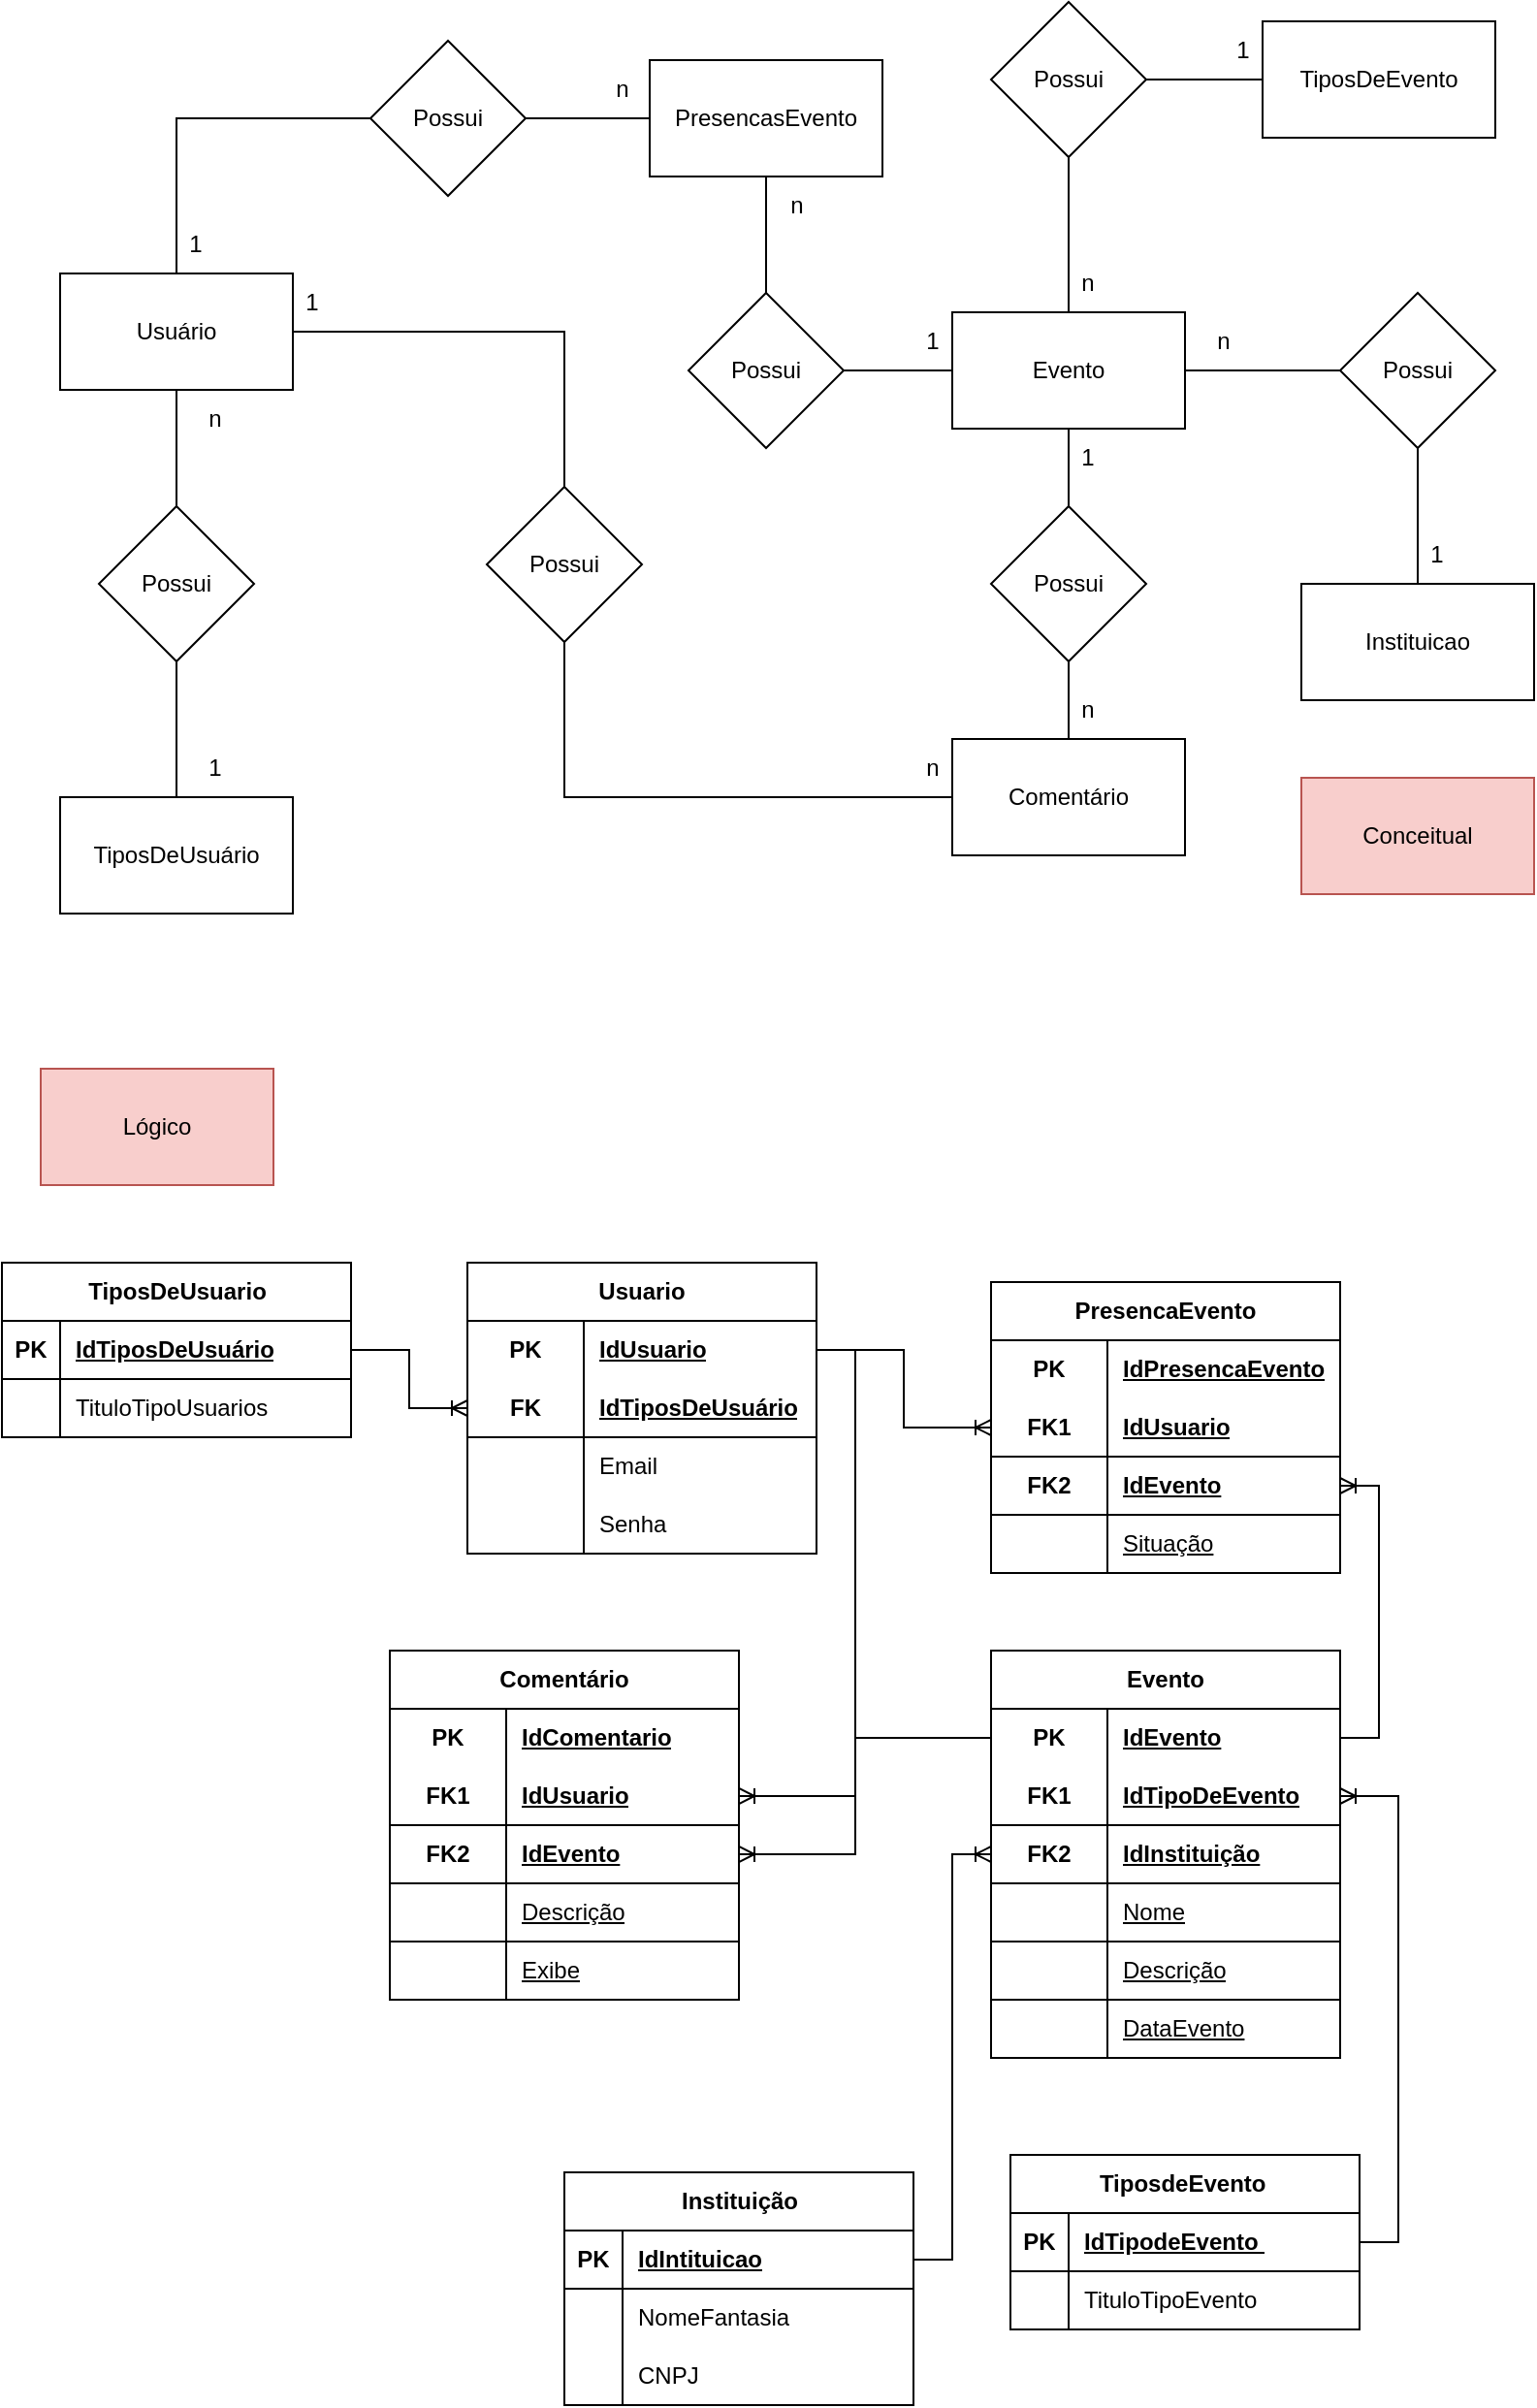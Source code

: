 <mxfile version="21.6.8" type="device">
  <diagram name="Página-1" id="Viu8Mivhx7TDQQlrX1ls">
    <mxGraphModel dx="1235" dy="638" grid="1" gridSize="10" guides="1" tooltips="1" connect="1" arrows="1" fold="1" page="1" pageScale="1" pageWidth="827" pageHeight="1169" math="0" shadow="0">
      <root>
        <mxCell id="0" />
        <mxCell id="1" parent="0" />
        <mxCell id="Wjh_5Vb7q5ws-8t5wQxq-9" style="edgeStyle=orthogonalEdgeStyle;rounded=0;orthogonalLoop=1;jettySize=auto;html=1;entryX=0.5;entryY=0;entryDx=0;entryDy=0;endArrow=none;endFill=0;" parent="1" source="Wjh_5Vb7q5ws-8t5wQxq-1" target="Wjh_5Vb7q5ws-8t5wQxq-8" edge="1">
          <mxGeometry relative="1" as="geometry" />
        </mxCell>
        <mxCell id="Wjh_5Vb7q5ws-8t5wQxq-11" style="edgeStyle=orthogonalEdgeStyle;rounded=0;orthogonalLoop=1;jettySize=auto;html=1;entryX=0;entryY=0.5;entryDx=0;entryDy=0;endArrow=none;endFill=0;" parent="1" source="Wjh_5Vb7q5ws-8t5wQxq-12" target="Wjh_5Vb7q5ws-8t5wQxq-5" edge="1">
          <mxGeometry relative="1" as="geometry" />
        </mxCell>
        <mxCell id="Wjh_5Vb7q5ws-8t5wQxq-28" style="edgeStyle=orthogonalEdgeStyle;rounded=0;orthogonalLoop=1;jettySize=auto;html=1;entryX=0.5;entryY=0;entryDx=0;entryDy=0;endArrow=none;endFill=0;" parent="1" source="Wjh_5Vb7q5ws-8t5wQxq-1" target="Wjh_5Vb7q5ws-8t5wQxq-26" edge="1">
          <mxGeometry relative="1" as="geometry" />
        </mxCell>
        <mxCell id="Wjh_5Vb7q5ws-8t5wQxq-1" value="Usuário" style="rounded=0;whiteSpace=wrap;html=1;" parent="1" vertex="1">
          <mxGeometry x="50" y="190" width="120" height="60" as="geometry" />
        </mxCell>
        <mxCell id="Wjh_5Vb7q5ws-8t5wQxq-2" value="TiposDeUsuário" style="rounded=0;whiteSpace=wrap;html=1;" parent="1" vertex="1">
          <mxGeometry x="50" y="460" width="120" height="60" as="geometry" />
        </mxCell>
        <mxCell id="Wjh_5Vb7q5ws-8t5wQxq-15" style="edgeStyle=orthogonalEdgeStyle;rounded=0;orthogonalLoop=1;jettySize=auto;html=1;entryX=1;entryY=0.5;entryDx=0;entryDy=0;endArrow=none;endFill=0;" parent="1" source="Wjh_5Vb7q5ws-8t5wQxq-3" target="Wjh_5Vb7q5ws-8t5wQxq-14" edge="1">
          <mxGeometry relative="1" as="geometry" />
        </mxCell>
        <mxCell id="Wjh_5Vb7q5ws-8t5wQxq-3" value="Evento" style="rounded=0;whiteSpace=wrap;html=1;" parent="1" vertex="1">
          <mxGeometry x="510" y="210" width="120" height="60" as="geometry" />
        </mxCell>
        <mxCell id="Wjh_5Vb7q5ws-8t5wQxq-19" style="edgeStyle=orthogonalEdgeStyle;rounded=0;orthogonalLoop=1;jettySize=auto;html=1;endArrow=none;endFill=0;" parent="1" source="Wjh_5Vb7q5ws-8t5wQxq-4" target="Wjh_5Vb7q5ws-8t5wQxq-17" edge="1">
          <mxGeometry relative="1" as="geometry" />
        </mxCell>
        <mxCell id="Wjh_5Vb7q5ws-8t5wQxq-4" value="TiposDeEvento" style="rounded=0;whiteSpace=wrap;html=1;" parent="1" vertex="1">
          <mxGeometry x="670" y="60" width="120" height="60" as="geometry" />
        </mxCell>
        <mxCell id="Wjh_5Vb7q5ws-8t5wQxq-5" value="PresencasEvento" style="rounded=0;whiteSpace=wrap;html=1;" parent="1" vertex="1">
          <mxGeometry x="354" y="80" width="120" height="60" as="geometry" />
        </mxCell>
        <mxCell id="Wjh_5Vb7q5ws-8t5wQxq-22" style="edgeStyle=orthogonalEdgeStyle;rounded=0;orthogonalLoop=1;jettySize=auto;html=1;entryX=0.5;entryY=1;entryDx=0;entryDy=0;endArrow=none;endFill=0;" parent="1" source="Wjh_5Vb7q5ws-8t5wQxq-6" target="Wjh_5Vb7q5ws-8t5wQxq-20" edge="1">
          <mxGeometry relative="1" as="geometry" />
        </mxCell>
        <mxCell id="Wjh_5Vb7q5ws-8t5wQxq-6" value="Instituicao" style="rounded=0;whiteSpace=wrap;html=1;" parent="1" vertex="1">
          <mxGeometry x="690" y="350" width="120" height="60" as="geometry" />
        </mxCell>
        <mxCell id="Wjh_5Vb7q5ws-8t5wQxq-25" style="edgeStyle=orthogonalEdgeStyle;rounded=0;orthogonalLoop=1;jettySize=auto;html=1;entryX=0.5;entryY=1;entryDx=0;entryDy=0;endArrow=none;endFill=0;" parent="1" source="Wjh_5Vb7q5ws-8t5wQxq-7" target="Wjh_5Vb7q5ws-8t5wQxq-23" edge="1">
          <mxGeometry relative="1" as="geometry" />
        </mxCell>
        <mxCell id="Wjh_5Vb7q5ws-8t5wQxq-7" value="Comentário" style="rounded=0;whiteSpace=wrap;html=1;" parent="1" vertex="1">
          <mxGeometry x="510" y="430" width="120" height="60" as="geometry" />
        </mxCell>
        <mxCell id="Wjh_5Vb7q5ws-8t5wQxq-10" style="edgeStyle=orthogonalEdgeStyle;rounded=0;orthogonalLoop=1;jettySize=auto;html=1;entryX=0.5;entryY=0;entryDx=0;entryDy=0;endArrow=none;endFill=0;" parent="1" source="Wjh_5Vb7q5ws-8t5wQxq-8" target="Wjh_5Vb7q5ws-8t5wQxq-2" edge="1">
          <mxGeometry relative="1" as="geometry" />
        </mxCell>
        <mxCell id="Wjh_5Vb7q5ws-8t5wQxq-8" value="Possui" style="rhombus;whiteSpace=wrap;html=1;" parent="1" vertex="1">
          <mxGeometry x="70" y="310" width="80" height="80" as="geometry" />
        </mxCell>
        <mxCell id="Wjh_5Vb7q5ws-8t5wQxq-13" value="" style="edgeStyle=orthogonalEdgeStyle;rounded=0;orthogonalLoop=1;jettySize=auto;html=1;entryX=0;entryY=0.5;entryDx=0;entryDy=0;endArrow=none;endFill=0;exitX=0.5;exitY=0;exitDx=0;exitDy=0;" parent="1" source="Wjh_5Vb7q5ws-8t5wQxq-1" target="Wjh_5Vb7q5ws-8t5wQxq-12" edge="1">
          <mxGeometry relative="1" as="geometry">
            <mxPoint x="110" y="190" as="sourcePoint" />
            <mxPoint x="200" y="110" as="targetPoint" />
            <Array as="points">
              <mxPoint x="110" y="110" />
            </Array>
          </mxGeometry>
        </mxCell>
        <mxCell id="Wjh_5Vb7q5ws-8t5wQxq-12" value="Possui" style="rhombus;whiteSpace=wrap;html=1;" parent="1" vertex="1">
          <mxGeometry x="210" y="70" width="80" height="80" as="geometry" />
        </mxCell>
        <mxCell id="Wjh_5Vb7q5ws-8t5wQxq-16" style="edgeStyle=orthogonalEdgeStyle;rounded=0;orthogonalLoop=1;jettySize=auto;html=1;entryX=0.5;entryY=1;entryDx=0;entryDy=0;endArrow=none;endFill=0;exitX=0.5;exitY=0;exitDx=0;exitDy=0;" parent="1" source="Wjh_5Vb7q5ws-8t5wQxq-14" target="Wjh_5Vb7q5ws-8t5wQxq-5" edge="1">
          <mxGeometry relative="1" as="geometry">
            <Array as="points" />
          </mxGeometry>
        </mxCell>
        <mxCell id="Wjh_5Vb7q5ws-8t5wQxq-14" value="Possui" style="rhombus;whiteSpace=wrap;html=1;" parent="1" vertex="1">
          <mxGeometry x="374" y="200" width="80" height="80" as="geometry" />
        </mxCell>
        <mxCell id="Wjh_5Vb7q5ws-8t5wQxq-18" style="edgeStyle=orthogonalEdgeStyle;rounded=0;orthogonalLoop=1;jettySize=auto;html=1;endArrow=none;endFill=0;entryX=0.5;entryY=0;entryDx=0;entryDy=0;exitX=0.5;exitY=1;exitDx=0;exitDy=0;" parent="1" source="Wjh_5Vb7q5ws-8t5wQxq-17" target="Wjh_5Vb7q5ws-8t5wQxq-3" edge="1">
          <mxGeometry relative="1" as="geometry">
            <mxPoint x="570" y="230" as="targetPoint" />
          </mxGeometry>
        </mxCell>
        <mxCell id="Wjh_5Vb7q5ws-8t5wQxq-17" value="Possui" style="rhombus;whiteSpace=wrap;html=1;" parent="1" vertex="1">
          <mxGeometry x="530" y="50" width="80" height="80" as="geometry" />
        </mxCell>
        <mxCell id="Wjh_5Vb7q5ws-8t5wQxq-21" style="edgeStyle=orthogonalEdgeStyle;rounded=0;orthogonalLoop=1;jettySize=auto;html=1;entryX=1;entryY=0.5;entryDx=0;entryDy=0;endArrow=none;endFill=0;exitX=0;exitY=0.5;exitDx=0;exitDy=0;" parent="1" source="Wjh_5Vb7q5ws-8t5wQxq-20" target="Wjh_5Vb7q5ws-8t5wQxq-3" edge="1">
          <mxGeometry relative="1" as="geometry">
            <Array as="points" />
          </mxGeometry>
        </mxCell>
        <mxCell id="Wjh_5Vb7q5ws-8t5wQxq-20" value="Possui" style="rhombus;whiteSpace=wrap;html=1;" parent="1" vertex="1">
          <mxGeometry x="710" y="200" width="80" height="80" as="geometry" />
        </mxCell>
        <mxCell id="Wjh_5Vb7q5ws-8t5wQxq-24" style="edgeStyle=orthogonalEdgeStyle;rounded=0;orthogonalLoop=1;jettySize=auto;html=1;entryX=0.5;entryY=1;entryDx=0;entryDy=0;endArrow=none;endFill=0;" parent="1" source="Wjh_5Vb7q5ws-8t5wQxq-23" target="Wjh_5Vb7q5ws-8t5wQxq-3" edge="1">
          <mxGeometry relative="1" as="geometry" />
        </mxCell>
        <mxCell id="Wjh_5Vb7q5ws-8t5wQxq-23" value="Possui" style="rhombus;whiteSpace=wrap;html=1;" parent="1" vertex="1">
          <mxGeometry x="530" y="310" width="80" height="80" as="geometry" />
        </mxCell>
        <mxCell id="Wjh_5Vb7q5ws-8t5wQxq-27" style="edgeStyle=orthogonalEdgeStyle;rounded=0;orthogonalLoop=1;jettySize=auto;html=1;entryX=0;entryY=0.5;entryDx=0;entryDy=0;exitX=0.5;exitY=1;exitDx=0;exitDy=0;endArrow=none;endFill=0;" parent="1" source="Wjh_5Vb7q5ws-8t5wQxq-26" target="Wjh_5Vb7q5ws-8t5wQxq-7" edge="1">
          <mxGeometry relative="1" as="geometry">
            <Array as="points">
              <mxPoint x="310" y="460" />
            </Array>
          </mxGeometry>
        </mxCell>
        <mxCell id="Wjh_5Vb7q5ws-8t5wQxq-26" value="Possui" style="rhombus;whiteSpace=wrap;html=1;" parent="1" vertex="1">
          <mxGeometry x="270" y="300" width="80" height="80" as="geometry" />
        </mxCell>
        <mxCell id="Wjh_5Vb7q5ws-8t5wQxq-29" value="1" style="text;html=1;strokeColor=none;fillColor=none;align=center;verticalAlign=middle;whiteSpace=wrap;rounded=0;" parent="1" vertex="1">
          <mxGeometry x="100" y="430" width="60" height="30" as="geometry" />
        </mxCell>
        <mxCell id="Wjh_5Vb7q5ws-8t5wQxq-31" value="n" style="text;html=1;strokeColor=none;fillColor=none;align=center;verticalAlign=middle;whiteSpace=wrap;rounded=0;" parent="1" vertex="1">
          <mxGeometry x="100" y="250" width="60" height="30" as="geometry" />
        </mxCell>
        <mxCell id="Wjh_5Vb7q5ws-8t5wQxq-32" value="n" style="text;html=1;strokeColor=none;fillColor=none;align=center;verticalAlign=middle;whiteSpace=wrap;rounded=0;" parent="1" vertex="1">
          <mxGeometry x="310" y="80" width="60" height="30" as="geometry" />
        </mxCell>
        <mxCell id="Wjh_5Vb7q5ws-8t5wQxq-33" value="1" style="text;html=1;strokeColor=none;fillColor=none;align=center;verticalAlign=middle;whiteSpace=wrap;rounded=0;" parent="1" vertex="1">
          <mxGeometry x="90" y="160" width="60" height="30" as="geometry" />
        </mxCell>
        <mxCell id="Wjh_5Vb7q5ws-8t5wQxq-34" value="1" style="text;html=1;strokeColor=none;fillColor=none;align=center;verticalAlign=middle;whiteSpace=wrap;rounded=0;" parent="1" vertex="1">
          <mxGeometry x="470" y="210" width="60" height="30" as="geometry" />
        </mxCell>
        <mxCell id="Wjh_5Vb7q5ws-8t5wQxq-35" value="n" style="text;html=1;strokeColor=none;fillColor=none;align=center;verticalAlign=middle;whiteSpace=wrap;rounded=0;" parent="1" vertex="1">
          <mxGeometry x="400" y="140" width="60" height="30" as="geometry" />
        </mxCell>
        <mxCell id="Wjh_5Vb7q5ws-8t5wQxq-37" value="1" style="text;html=1;strokeColor=none;fillColor=none;align=center;verticalAlign=middle;whiteSpace=wrap;rounded=0;" parent="1" vertex="1">
          <mxGeometry x="630" y="60" width="60" height="30" as="geometry" />
        </mxCell>
        <mxCell id="Wjh_5Vb7q5ws-8t5wQxq-38" value="n" style="text;html=1;strokeColor=none;fillColor=none;align=center;verticalAlign=middle;whiteSpace=wrap;rounded=0;" parent="1" vertex="1">
          <mxGeometry x="550" y="180" width="60" height="30" as="geometry" />
        </mxCell>
        <mxCell id="Wjh_5Vb7q5ws-8t5wQxq-39" value="1" style="text;html=1;strokeColor=none;fillColor=none;align=center;verticalAlign=middle;whiteSpace=wrap;rounded=0;" parent="1" vertex="1">
          <mxGeometry x="730" y="320" width="60" height="30" as="geometry" />
        </mxCell>
        <mxCell id="Wjh_5Vb7q5ws-8t5wQxq-40" value="n" style="text;html=1;strokeColor=none;fillColor=none;align=center;verticalAlign=middle;whiteSpace=wrap;rounded=0;" parent="1" vertex="1">
          <mxGeometry x="620" y="210" width="60" height="30" as="geometry" />
        </mxCell>
        <mxCell id="Wjh_5Vb7q5ws-8t5wQxq-42" value="n" style="text;html=1;strokeColor=none;fillColor=none;align=center;verticalAlign=middle;whiteSpace=wrap;rounded=0;" parent="1" vertex="1">
          <mxGeometry x="550" y="400" width="60" height="30" as="geometry" />
        </mxCell>
        <mxCell id="Wjh_5Vb7q5ws-8t5wQxq-43" value="1" style="text;html=1;strokeColor=none;fillColor=none;align=center;verticalAlign=middle;whiteSpace=wrap;rounded=0;" parent="1" vertex="1">
          <mxGeometry x="550" y="270" width="60" height="30" as="geometry" />
        </mxCell>
        <mxCell id="Wjh_5Vb7q5ws-8t5wQxq-44" value="n" style="text;html=1;strokeColor=none;fillColor=none;align=center;verticalAlign=middle;whiteSpace=wrap;rounded=0;" parent="1" vertex="1">
          <mxGeometry x="470" y="430" width="60" height="30" as="geometry" />
        </mxCell>
        <mxCell id="Wjh_5Vb7q5ws-8t5wQxq-45" value="1" style="text;html=1;strokeColor=none;fillColor=none;align=center;verticalAlign=middle;whiteSpace=wrap;rounded=0;" parent="1" vertex="1">
          <mxGeometry x="150" y="190" width="60" height="30" as="geometry" />
        </mxCell>
        <mxCell id="Wjh_5Vb7q5ws-8t5wQxq-46" value="Conceitual" style="rounded=0;whiteSpace=wrap;html=1;fillColor=#f8cecc;strokeColor=#b85450;" parent="1" vertex="1">
          <mxGeometry x="690" y="450" width="120" height="60" as="geometry" />
        </mxCell>
        <mxCell id="Wjh_5Vb7q5ws-8t5wQxq-47" value="Lógico" style="rounded=0;whiteSpace=wrap;html=1;fillColor=#f8cecc;strokeColor=#b85450;" parent="1" vertex="1">
          <mxGeometry x="40" y="600" width="120" height="60" as="geometry" />
        </mxCell>
        <mxCell id="Wjh_5Vb7q5ws-8t5wQxq-61" value="TiposDeUsuario" style="shape=table;startSize=30;container=1;collapsible=1;childLayout=tableLayout;fixedRows=1;rowLines=0;fontStyle=1;align=center;resizeLast=1;html=1;rounded=0;strokeColor=default;fontFamily=Helvetica;fontSize=12;fontColor=default;fillColor=default;" parent="1" vertex="1">
          <mxGeometry x="20" y="700" width="180" height="90" as="geometry" />
        </mxCell>
        <mxCell id="Wjh_5Vb7q5ws-8t5wQxq-62" value="" style="shape=tableRow;horizontal=0;startSize=0;swimlaneHead=0;swimlaneBody=0;fillColor=none;collapsible=0;dropTarget=0;points=[[0,0.5],[1,0.5]];portConstraint=eastwest;top=0;left=0;right=0;bottom=1;rounded=0;strokeColor=default;fontFamily=Helvetica;fontSize=12;fontColor=default;html=1;" parent="Wjh_5Vb7q5ws-8t5wQxq-61" vertex="1">
          <mxGeometry y="30" width="180" height="30" as="geometry" />
        </mxCell>
        <mxCell id="Wjh_5Vb7q5ws-8t5wQxq-63" value="PK" style="shape=partialRectangle;connectable=0;fillColor=none;top=0;left=0;bottom=0;right=0;fontStyle=1;overflow=hidden;whiteSpace=wrap;html=1;rounded=0;strokeColor=default;fontFamily=Helvetica;fontSize=12;fontColor=default;" parent="Wjh_5Vb7q5ws-8t5wQxq-62" vertex="1">
          <mxGeometry width="30" height="30" as="geometry">
            <mxRectangle width="30" height="30" as="alternateBounds" />
          </mxGeometry>
        </mxCell>
        <mxCell id="Wjh_5Vb7q5ws-8t5wQxq-64" value="IdTiposDeUsuário" style="shape=partialRectangle;connectable=0;fillColor=none;top=0;left=0;bottom=0;right=0;align=left;spacingLeft=6;fontStyle=5;overflow=hidden;whiteSpace=wrap;html=1;rounded=0;strokeColor=default;fontFamily=Helvetica;fontSize=12;fontColor=default;" parent="Wjh_5Vb7q5ws-8t5wQxq-62" vertex="1">
          <mxGeometry x="30" width="150" height="30" as="geometry">
            <mxRectangle width="150" height="30" as="alternateBounds" />
          </mxGeometry>
        </mxCell>
        <mxCell id="Wjh_5Vb7q5ws-8t5wQxq-65" value="" style="shape=tableRow;horizontal=0;startSize=0;swimlaneHead=0;swimlaneBody=0;fillColor=none;collapsible=0;dropTarget=0;points=[[0,0.5],[1,0.5]];portConstraint=eastwest;top=0;left=0;right=0;bottom=0;rounded=0;strokeColor=default;fontFamily=Helvetica;fontSize=12;fontColor=default;html=1;" parent="Wjh_5Vb7q5ws-8t5wQxq-61" vertex="1">
          <mxGeometry y="60" width="180" height="30" as="geometry" />
        </mxCell>
        <mxCell id="Wjh_5Vb7q5ws-8t5wQxq-66" value="" style="shape=partialRectangle;connectable=0;fillColor=none;top=0;left=0;bottom=0;right=0;editable=1;overflow=hidden;whiteSpace=wrap;html=1;rounded=0;strokeColor=default;fontFamily=Helvetica;fontSize=12;fontColor=default;" parent="Wjh_5Vb7q5ws-8t5wQxq-65" vertex="1">
          <mxGeometry width="30" height="30" as="geometry">
            <mxRectangle width="30" height="30" as="alternateBounds" />
          </mxGeometry>
        </mxCell>
        <mxCell id="Wjh_5Vb7q5ws-8t5wQxq-67" value="TituloTipoUsuarios" style="shape=partialRectangle;connectable=0;fillColor=none;top=0;left=0;bottom=0;right=0;align=left;spacingLeft=6;overflow=hidden;whiteSpace=wrap;html=1;rounded=0;strokeColor=default;fontFamily=Helvetica;fontSize=12;fontColor=default;" parent="Wjh_5Vb7q5ws-8t5wQxq-65" vertex="1">
          <mxGeometry x="30" width="150" height="30" as="geometry">
            <mxRectangle width="150" height="30" as="alternateBounds" />
          </mxGeometry>
        </mxCell>
        <mxCell id="Wjh_5Vb7q5ws-8t5wQxq-74" value="Usuario" style="shape=table;startSize=30;container=1;collapsible=1;childLayout=tableLayout;fixedRows=1;rowLines=0;fontStyle=1;align=center;resizeLast=1;html=1;whiteSpace=wrap;rounded=0;strokeColor=default;fontFamily=Helvetica;fontSize=12;fontColor=default;fillColor=default;" parent="1" vertex="1">
          <mxGeometry x="260" y="700" width="180" height="150" as="geometry" />
        </mxCell>
        <mxCell id="Wjh_5Vb7q5ws-8t5wQxq-75" value="" style="shape=tableRow;horizontal=0;startSize=0;swimlaneHead=0;swimlaneBody=0;fillColor=none;collapsible=0;dropTarget=0;points=[[0,0.5],[1,0.5]];portConstraint=eastwest;top=0;left=0;right=0;bottom=0;html=1;rounded=0;strokeColor=default;fontFamily=Helvetica;fontSize=12;fontColor=default;" parent="Wjh_5Vb7q5ws-8t5wQxq-74" vertex="1">
          <mxGeometry y="30" width="180" height="30" as="geometry" />
        </mxCell>
        <mxCell id="Wjh_5Vb7q5ws-8t5wQxq-76" value="PK" style="shape=partialRectangle;connectable=0;fillColor=none;top=0;left=0;bottom=0;right=0;fontStyle=1;overflow=hidden;html=1;whiteSpace=wrap;rounded=0;strokeColor=default;fontFamily=Helvetica;fontSize=12;fontColor=default;" parent="Wjh_5Vb7q5ws-8t5wQxq-75" vertex="1">
          <mxGeometry width="60" height="30" as="geometry">
            <mxRectangle width="60" height="30" as="alternateBounds" />
          </mxGeometry>
        </mxCell>
        <mxCell id="Wjh_5Vb7q5ws-8t5wQxq-77" value="IdUsuario" style="shape=partialRectangle;connectable=0;fillColor=none;top=0;left=0;bottom=0;right=0;align=left;spacingLeft=6;fontStyle=5;overflow=hidden;html=1;whiteSpace=wrap;rounded=0;strokeColor=default;fontFamily=Helvetica;fontSize=12;fontColor=default;" parent="Wjh_5Vb7q5ws-8t5wQxq-75" vertex="1">
          <mxGeometry x="60" width="120" height="30" as="geometry">
            <mxRectangle width="120" height="30" as="alternateBounds" />
          </mxGeometry>
        </mxCell>
        <mxCell id="Wjh_5Vb7q5ws-8t5wQxq-78" value="" style="shape=tableRow;horizontal=0;startSize=0;swimlaneHead=0;swimlaneBody=0;fillColor=none;collapsible=0;dropTarget=0;points=[[0,0.5],[1,0.5]];portConstraint=eastwest;top=0;left=0;right=0;bottom=1;html=1;rounded=0;strokeColor=default;fontFamily=Helvetica;fontSize=12;fontColor=default;" parent="Wjh_5Vb7q5ws-8t5wQxq-74" vertex="1">
          <mxGeometry y="60" width="180" height="30" as="geometry" />
        </mxCell>
        <mxCell id="Wjh_5Vb7q5ws-8t5wQxq-79" value="FK" style="shape=partialRectangle;connectable=0;fillColor=none;top=0;left=0;bottom=0;right=0;fontStyle=1;overflow=hidden;html=1;whiteSpace=wrap;rounded=0;strokeColor=default;fontFamily=Helvetica;fontSize=12;fontColor=default;" parent="Wjh_5Vb7q5ws-8t5wQxq-78" vertex="1">
          <mxGeometry width="60" height="30" as="geometry">
            <mxRectangle width="60" height="30" as="alternateBounds" />
          </mxGeometry>
        </mxCell>
        <mxCell id="Wjh_5Vb7q5ws-8t5wQxq-80" value="IdTiposDeUsuário" style="shape=partialRectangle;connectable=0;fillColor=none;top=0;left=0;bottom=0;right=0;align=left;spacingLeft=6;fontStyle=5;overflow=hidden;html=1;whiteSpace=wrap;rounded=0;strokeColor=default;fontFamily=Helvetica;fontSize=12;fontColor=default;" parent="Wjh_5Vb7q5ws-8t5wQxq-78" vertex="1">
          <mxGeometry x="60" width="120" height="30" as="geometry">
            <mxRectangle width="120" height="30" as="alternateBounds" />
          </mxGeometry>
        </mxCell>
        <mxCell id="Wjh_5Vb7q5ws-8t5wQxq-81" value="" style="shape=tableRow;horizontal=0;startSize=0;swimlaneHead=0;swimlaneBody=0;fillColor=none;collapsible=0;dropTarget=0;points=[[0,0.5],[1,0.5]];portConstraint=eastwest;top=0;left=0;right=0;bottom=0;html=1;rounded=0;strokeColor=default;fontFamily=Helvetica;fontSize=12;fontColor=default;" parent="Wjh_5Vb7q5ws-8t5wQxq-74" vertex="1">
          <mxGeometry y="90" width="180" height="30" as="geometry" />
        </mxCell>
        <mxCell id="Wjh_5Vb7q5ws-8t5wQxq-82" value="" style="shape=partialRectangle;connectable=0;fillColor=none;top=0;left=0;bottom=0;right=0;editable=1;overflow=hidden;html=1;whiteSpace=wrap;rounded=0;strokeColor=default;fontFamily=Helvetica;fontSize=12;fontColor=default;" parent="Wjh_5Vb7q5ws-8t5wQxq-81" vertex="1">
          <mxGeometry width="60" height="30" as="geometry">
            <mxRectangle width="60" height="30" as="alternateBounds" />
          </mxGeometry>
        </mxCell>
        <mxCell id="Wjh_5Vb7q5ws-8t5wQxq-83" value="Email" style="shape=partialRectangle;connectable=0;fillColor=none;top=0;left=0;bottom=0;right=0;align=left;spacingLeft=6;overflow=hidden;html=1;whiteSpace=wrap;rounded=0;strokeColor=default;fontFamily=Helvetica;fontSize=12;fontColor=default;" parent="Wjh_5Vb7q5ws-8t5wQxq-81" vertex="1">
          <mxGeometry x="60" width="120" height="30" as="geometry">
            <mxRectangle width="120" height="30" as="alternateBounds" />
          </mxGeometry>
        </mxCell>
        <mxCell id="Wjh_5Vb7q5ws-8t5wQxq-84" value="" style="shape=tableRow;horizontal=0;startSize=0;swimlaneHead=0;swimlaneBody=0;fillColor=none;collapsible=0;dropTarget=0;points=[[0,0.5],[1,0.5]];portConstraint=eastwest;top=0;left=0;right=0;bottom=0;html=1;rounded=0;strokeColor=default;fontFamily=Helvetica;fontSize=12;fontColor=default;" parent="Wjh_5Vb7q5ws-8t5wQxq-74" vertex="1">
          <mxGeometry y="120" width="180" height="30" as="geometry" />
        </mxCell>
        <mxCell id="Wjh_5Vb7q5ws-8t5wQxq-85" value="" style="shape=partialRectangle;connectable=0;fillColor=none;top=0;left=0;bottom=0;right=0;editable=1;overflow=hidden;html=1;whiteSpace=wrap;rounded=0;strokeColor=default;fontFamily=Helvetica;fontSize=12;fontColor=default;" parent="Wjh_5Vb7q5ws-8t5wQxq-84" vertex="1">
          <mxGeometry width="60" height="30" as="geometry">
            <mxRectangle width="60" height="30" as="alternateBounds" />
          </mxGeometry>
        </mxCell>
        <mxCell id="Wjh_5Vb7q5ws-8t5wQxq-86" value="Senha" style="shape=partialRectangle;connectable=0;fillColor=none;top=0;left=0;bottom=0;right=0;align=left;spacingLeft=6;overflow=hidden;html=1;whiteSpace=wrap;rounded=0;strokeColor=default;fontFamily=Helvetica;fontSize=12;fontColor=default;" parent="Wjh_5Vb7q5ws-8t5wQxq-84" vertex="1">
          <mxGeometry x="60" width="120" height="30" as="geometry">
            <mxRectangle width="120" height="30" as="alternateBounds" />
          </mxGeometry>
        </mxCell>
        <mxCell id="Wjh_5Vb7q5ws-8t5wQxq-87" style="edgeStyle=orthogonalEdgeStyle;rounded=0;orthogonalLoop=1;jettySize=auto;html=1;entryX=0;entryY=0.5;entryDx=0;entryDy=0;fontFamily=Helvetica;fontSize=12;fontColor=default;endArrow=ERoneToMany;endFill=0;" parent="1" source="Wjh_5Vb7q5ws-8t5wQxq-62" target="Wjh_5Vb7q5ws-8t5wQxq-78" edge="1">
          <mxGeometry relative="1" as="geometry" />
        </mxCell>
        <mxCell id="Wjh_5Vb7q5ws-8t5wQxq-88" value="PresencaEvento" style="shape=table;startSize=30;container=1;collapsible=1;childLayout=tableLayout;fixedRows=1;rowLines=0;fontStyle=1;align=center;resizeLast=1;html=1;whiteSpace=wrap;rounded=0;strokeColor=default;fontFamily=Helvetica;fontSize=12;fontColor=default;fillColor=default;" parent="1" vertex="1">
          <mxGeometry x="530" y="710" width="180" height="150" as="geometry" />
        </mxCell>
        <mxCell id="Wjh_5Vb7q5ws-8t5wQxq-89" value="" style="shape=tableRow;horizontal=0;startSize=0;swimlaneHead=0;swimlaneBody=0;fillColor=none;collapsible=0;dropTarget=0;points=[[0,0.5],[1,0.5]];portConstraint=eastwest;top=0;left=0;right=0;bottom=0;html=1;rounded=0;strokeColor=default;fontFamily=Helvetica;fontSize=12;fontColor=default;" parent="Wjh_5Vb7q5ws-8t5wQxq-88" vertex="1">
          <mxGeometry y="30" width="180" height="30" as="geometry" />
        </mxCell>
        <mxCell id="Wjh_5Vb7q5ws-8t5wQxq-90" value="PK" style="shape=partialRectangle;connectable=0;fillColor=none;top=0;left=0;bottom=0;right=0;fontStyle=1;overflow=hidden;html=1;whiteSpace=wrap;rounded=0;strokeColor=default;fontFamily=Helvetica;fontSize=12;fontColor=default;" parent="Wjh_5Vb7q5ws-8t5wQxq-89" vertex="1">
          <mxGeometry width="60" height="30" as="geometry">
            <mxRectangle width="60" height="30" as="alternateBounds" />
          </mxGeometry>
        </mxCell>
        <mxCell id="Wjh_5Vb7q5ws-8t5wQxq-91" value="IdPresencaEvento" style="shape=partialRectangle;connectable=0;fillColor=none;top=0;left=0;bottom=0;right=0;align=left;spacingLeft=6;fontStyle=5;overflow=hidden;html=1;whiteSpace=wrap;rounded=0;strokeColor=default;fontFamily=Helvetica;fontSize=12;fontColor=default;" parent="Wjh_5Vb7q5ws-8t5wQxq-89" vertex="1">
          <mxGeometry x="60" width="120" height="30" as="geometry">
            <mxRectangle width="120" height="30" as="alternateBounds" />
          </mxGeometry>
        </mxCell>
        <mxCell id="Wjh_5Vb7q5ws-8t5wQxq-92" value="" style="shape=tableRow;horizontal=0;startSize=0;swimlaneHead=0;swimlaneBody=0;fillColor=none;collapsible=0;dropTarget=0;points=[[0,0.5],[1,0.5]];portConstraint=eastwest;top=0;left=0;right=0;bottom=1;html=1;rounded=0;strokeColor=default;fontFamily=Helvetica;fontSize=12;fontColor=default;" parent="Wjh_5Vb7q5ws-8t5wQxq-88" vertex="1">
          <mxGeometry y="60" width="180" height="30" as="geometry" />
        </mxCell>
        <mxCell id="Wjh_5Vb7q5ws-8t5wQxq-93" value="FK1" style="shape=partialRectangle;connectable=0;fillColor=none;top=0;left=0;bottom=0;right=0;fontStyle=1;overflow=hidden;html=1;whiteSpace=wrap;rounded=0;strokeColor=default;fontFamily=Helvetica;fontSize=12;fontColor=default;" parent="Wjh_5Vb7q5ws-8t5wQxq-92" vertex="1">
          <mxGeometry width="60" height="30" as="geometry">
            <mxRectangle width="60" height="30" as="alternateBounds" />
          </mxGeometry>
        </mxCell>
        <mxCell id="Wjh_5Vb7q5ws-8t5wQxq-94" value="IdUsuario" style="shape=partialRectangle;connectable=0;fillColor=none;top=0;left=0;bottom=0;right=0;align=left;spacingLeft=6;fontStyle=5;overflow=hidden;html=1;whiteSpace=wrap;rounded=0;strokeColor=default;fontFamily=Helvetica;fontSize=12;fontColor=default;" parent="Wjh_5Vb7q5ws-8t5wQxq-92" vertex="1">
          <mxGeometry x="60" width="120" height="30" as="geometry">
            <mxRectangle width="120" height="30" as="alternateBounds" />
          </mxGeometry>
        </mxCell>
        <mxCell id="Wjh_5Vb7q5ws-8t5wQxq-101" style="shape=tableRow;horizontal=0;startSize=0;swimlaneHead=0;swimlaneBody=0;fillColor=none;collapsible=0;dropTarget=0;points=[[0,0.5],[1,0.5]];portConstraint=eastwest;top=0;left=0;right=0;bottom=1;html=1;rounded=0;strokeColor=default;fontFamily=Helvetica;fontSize=12;fontColor=default;" parent="Wjh_5Vb7q5ws-8t5wQxq-88" vertex="1">
          <mxGeometry y="90" width="180" height="30" as="geometry" />
        </mxCell>
        <mxCell id="Wjh_5Vb7q5ws-8t5wQxq-102" value="FK2" style="shape=partialRectangle;connectable=0;fillColor=none;top=0;left=0;bottom=0;right=0;fontStyle=1;overflow=hidden;html=1;whiteSpace=wrap;rounded=0;strokeColor=default;fontFamily=Helvetica;fontSize=12;fontColor=default;" parent="Wjh_5Vb7q5ws-8t5wQxq-101" vertex="1">
          <mxGeometry width="60" height="30" as="geometry">
            <mxRectangle width="60" height="30" as="alternateBounds" />
          </mxGeometry>
        </mxCell>
        <mxCell id="Wjh_5Vb7q5ws-8t5wQxq-103" value="IdEvento" style="shape=partialRectangle;connectable=0;fillColor=none;top=0;left=0;bottom=0;right=0;align=left;spacingLeft=6;fontStyle=5;overflow=hidden;html=1;whiteSpace=wrap;rounded=0;strokeColor=default;fontFamily=Helvetica;fontSize=12;fontColor=default;" parent="Wjh_5Vb7q5ws-8t5wQxq-101" vertex="1">
          <mxGeometry x="60" width="120" height="30" as="geometry">
            <mxRectangle width="120" height="30" as="alternateBounds" />
          </mxGeometry>
        </mxCell>
        <mxCell id="Wjh_5Vb7q5ws-8t5wQxq-105" style="shape=tableRow;horizontal=0;startSize=0;swimlaneHead=0;swimlaneBody=0;fillColor=none;collapsible=0;dropTarget=0;points=[[0,0.5],[1,0.5]];portConstraint=eastwest;top=0;left=0;right=0;bottom=1;html=1;rounded=0;strokeColor=default;fontFamily=Helvetica;fontSize=12;fontColor=default;" parent="Wjh_5Vb7q5ws-8t5wQxq-88" vertex="1">
          <mxGeometry y="120" width="180" height="30" as="geometry" />
        </mxCell>
        <mxCell id="Wjh_5Vb7q5ws-8t5wQxq-106" style="shape=partialRectangle;connectable=0;fillColor=none;top=0;left=0;bottom=0;right=0;fontStyle=1;overflow=hidden;html=1;whiteSpace=wrap;rounded=0;strokeColor=default;fontFamily=Helvetica;fontSize=12;fontColor=default;" parent="Wjh_5Vb7q5ws-8t5wQxq-105" vertex="1">
          <mxGeometry width="60" height="30" as="geometry">
            <mxRectangle width="60" height="30" as="alternateBounds" />
          </mxGeometry>
        </mxCell>
        <mxCell id="Wjh_5Vb7q5ws-8t5wQxq-107" value="&lt;span style=&quot;font-weight: 400;&quot;&gt;Situação&lt;/span&gt;" style="shape=partialRectangle;connectable=0;fillColor=none;top=0;left=0;bottom=0;right=0;align=left;spacingLeft=6;fontStyle=5;overflow=hidden;html=1;whiteSpace=wrap;rounded=0;strokeColor=default;fontFamily=Helvetica;fontSize=12;fontColor=default;" parent="Wjh_5Vb7q5ws-8t5wQxq-105" vertex="1">
          <mxGeometry x="60" width="120" height="30" as="geometry">
            <mxRectangle width="120" height="30" as="alternateBounds" />
          </mxGeometry>
        </mxCell>
        <mxCell id="Wjh_5Vb7q5ws-8t5wQxq-104" style="edgeStyle=orthogonalEdgeStyle;rounded=0;orthogonalLoop=1;jettySize=auto;html=1;entryX=0;entryY=0.5;entryDx=0;entryDy=0;fontFamily=Helvetica;fontSize=12;fontColor=default;endArrow=ERoneToMany;endFill=0;" parent="1" source="Wjh_5Vb7q5ws-8t5wQxq-75" target="Wjh_5Vb7q5ws-8t5wQxq-92" edge="1">
          <mxGeometry relative="1" as="geometry" />
        </mxCell>
        <mxCell id="Wjh_5Vb7q5ws-8t5wQxq-121" style="edgeStyle=orthogonalEdgeStyle;rounded=0;orthogonalLoop=1;jettySize=auto;html=1;fontFamily=Helvetica;fontSize=12;fontColor=default;entryX=1;entryY=0.5;entryDx=0;entryDy=0;exitX=1;exitY=0.5;exitDx=0;exitDy=0;endArrow=ERoneToMany;endFill=0;" parent="1" source="Wjh_5Vb7q5ws-8t5wQxq-123" target="Wjh_5Vb7q5ws-8t5wQxq-101" edge="1">
          <mxGeometry relative="1" as="geometry">
            <mxPoint x="770" y="830" as="targetPoint" />
            <mxPoint x="710" y="955" as="sourcePoint" />
          </mxGeometry>
        </mxCell>
        <mxCell id="Wjh_5Vb7q5ws-8t5wQxq-122" value="Evento" style="shape=table;startSize=30;container=1;collapsible=1;childLayout=tableLayout;fixedRows=1;rowLines=0;fontStyle=1;align=center;resizeLast=1;html=1;whiteSpace=wrap;rounded=0;strokeColor=default;fontFamily=Helvetica;fontSize=12;fontColor=default;fillColor=default;" parent="1" vertex="1">
          <mxGeometry x="530" y="900" width="180" height="210" as="geometry" />
        </mxCell>
        <mxCell id="Wjh_5Vb7q5ws-8t5wQxq-123" value="" style="shape=tableRow;horizontal=0;startSize=0;swimlaneHead=0;swimlaneBody=0;fillColor=none;collapsible=0;dropTarget=0;points=[[0,0.5],[1,0.5]];portConstraint=eastwest;top=0;left=0;right=0;bottom=0;html=1;rounded=0;strokeColor=default;fontFamily=Helvetica;fontSize=12;fontColor=default;" parent="Wjh_5Vb7q5ws-8t5wQxq-122" vertex="1">
          <mxGeometry y="30" width="180" height="30" as="geometry" />
        </mxCell>
        <mxCell id="Wjh_5Vb7q5ws-8t5wQxq-124" value="PK" style="shape=partialRectangle;connectable=0;fillColor=none;top=0;left=0;bottom=0;right=0;fontStyle=1;overflow=hidden;html=1;whiteSpace=wrap;rounded=0;strokeColor=default;fontFamily=Helvetica;fontSize=12;fontColor=default;" parent="Wjh_5Vb7q5ws-8t5wQxq-123" vertex="1">
          <mxGeometry width="60" height="30" as="geometry">
            <mxRectangle width="60" height="30" as="alternateBounds" />
          </mxGeometry>
        </mxCell>
        <mxCell id="Wjh_5Vb7q5ws-8t5wQxq-125" value="IdEvento" style="shape=partialRectangle;connectable=0;fillColor=none;top=0;left=0;bottom=0;right=0;align=left;spacingLeft=6;fontStyle=5;overflow=hidden;html=1;whiteSpace=wrap;rounded=0;strokeColor=default;fontFamily=Helvetica;fontSize=12;fontColor=default;" parent="Wjh_5Vb7q5ws-8t5wQxq-123" vertex="1">
          <mxGeometry x="60" width="120" height="30" as="geometry">
            <mxRectangle width="120" height="30" as="alternateBounds" />
          </mxGeometry>
        </mxCell>
        <mxCell id="Wjh_5Vb7q5ws-8t5wQxq-126" value="" style="shape=tableRow;horizontal=0;startSize=0;swimlaneHead=0;swimlaneBody=0;fillColor=none;collapsible=0;dropTarget=0;points=[[0,0.5],[1,0.5]];portConstraint=eastwest;top=0;left=0;right=0;bottom=1;html=1;rounded=0;strokeColor=default;fontFamily=Helvetica;fontSize=12;fontColor=default;" parent="Wjh_5Vb7q5ws-8t5wQxq-122" vertex="1">
          <mxGeometry y="60" width="180" height="30" as="geometry" />
        </mxCell>
        <mxCell id="Wjh_5Vb7q5ws-8t5wQxq-127" value="FK1" style="shape=partialRectangle;connectable=0;fillColor=none;top=0;left=0;bottom=0;right=0;fontStyle=1;overflow=hidden;html=1;whiteSpace=wrap;rounded=0;strokeColor=default;fontFamily=Helvetica;fontSize=12;fontColor=default;" parent="Wjh_5Vb7q5ws-8t5wQxq-126" vertex="1">
          <mxGeometry width="60" height="30" as="geometry">
            <mxRectangle width="60" height="30" as="alternateBounds" />
          </mxGeometry>
        </mxCell>
        <mxCell id="Wjh_5Vb7q5ws-8t5wQxq-128" value="IdTipoDeEvento" style="shape=partialRectangle;connectable=0;fillColor=none;top=0;left=0;bottom=0;right=0;align=left;spacingLeft=6;fontStyle=5;overflow=hidden;html=1;whiteSpace=wrap;rounded=0;strokeColor=default;fontFamily=Helvetica;fontSize=12;fontColor=default;" parent="Wjh_5Vb7q5ws-8t5wQxq-126" vertex="1">
          <mxGeometry x="60" width="120" height="30" as="geometry">
            <mxRectangle width="120" height="30" as="alternateBounds" />
          </mxGeometry>
        </mxCell>
        <mxCell id="Wjh_5Vb7q5ws-8t5wQxq-129" style="shape=tableRow;horizontal=0;startSize=0;swimlaneHead=0;swimlaneBody=0;fillColor=none;collapsible=0;dropTarget=0;points=[[0,0.5],[1,0.5]];portConstraint=eastwest;top=0;left=0;right=0;bottom=1;html=1;rounded=0;strokeColor=default;fontFamily=Helvetica;fontSize=12;fontColor=default;" parent="Wjh_5Vb7q5ws-8t5wQxq-122" vertex="1">
          <mxGeometry y="90" width="180" height="30" as="geometry" />
        </mxCell>
        <mxCell id="Wjh_5Vb7q5ws-8t5wQxq-130" value="FK2" style="shape=partialRectangle;connectable=0;fillColor=none;top=0;left=0;bottom=0;right=0;fontStyle=1;overflow=hidden;html=1;whiteSpace=wrap;rounded=0;strokeColor=default;fontFamily=Helvetica;fontSize=12;fontColor=default;" parent="Wjh_5Vb7q5ws-8t5wQxq-129" vertex="1">
          <mxGeometry width="60" height="30" as="geometry">
            <mxRectangle width="60" height="30" as="alternateBounds" />
          </mxGeometry>
        </mxCell>
        <mxCell id="Wjh_5Vb7q5ws-8t5wQxq-131" value="IdInstituição" style="shape=partialRectangle;connectable=0;fillColor=none;top=0;left=0;bottom=0;right=0;align=left;spacingLeft=6;fontStyle=5;overflow=hidden;html=1;whiteSpace=wrap;rounded=0;strokeColor=default;fontFamily=Helvetica;fontSize=12;fontColor=default;" parent="Wjh_5Vb7q5ws-8t5wQxq-129" vertex="1">
          <mxGeometry x="60" width="120" height="30" as="geometry">
            <mxRectangle width="120" height="30" as="alternateBounds" />
          </mxGeometry>
        </mxCell>
        <mxCell id="Wjh_5Vb7q5ws-8t5wQxq-132" style="shape=tableRow;horizontal=0;startSize=0;swimlaneHead=0;swimlaneBody=0;fillColor=none;collapsible=0;dropTarget=0;points=[[0,0.5],[1,0.5]];portConstraint=eastwest;top=0;left=0;right=0;bottom=1;html=1;rounded=0;strokeColor=default;fontFamily=Helvetica;fontSize=12;fontColor=default;swimlaneLine=0;shadow=0;" parent="Wjh_5Vb7q5ws-8t5wQxq-122" vertex="1">
          <mxGeometry y="120" width="180" height="30" as="geometry" />
        </mxCell>
        <mxCell id="Wjh_5Vb7q5ws-8t5wQxq-133" style="shape=partialRectangle;connectable=0;fillColor=none;top=0;left=0;bottom=0;right=0;fontStyle=1;overflow=hidden;html=1;whiteSpace=wrap;rounded=0;strokeColor=default;fontFamily=Helvetica;fontSize=12;fontColor=default;swimlaneLine=0;shadow=0;" parent="Wjh_5Vb7q5ws-8t5wQxq-132" vertex="1">
          <mxGeometry width="60" height="30" as="geometry">
            <mxRectangle width="60" height="30" as="alternateBounds" />
          </mxGeometry>
        </mxCell>
        <mxCell id="Wjh_5Vb7q5ws-8t5wQxq-134" value="&lt;span style=&quot;font-weight: 400;&quot;&gt;Nome&lt;/span&gt;" style="shape=partialRectangle;connectable=0;fillColor=none;top=0;left=0;bottom=0;right=0;align=left;spacingLeft=6;fontStyle=5;overflow=hidden;html=1;whiteSpace=wrap;rounded=0;strokeColor=default;fontFamily=Helvetica;fontSize=12;fontColor=default;swimlaneLine=0;shadow=0;" parent="Wjh_5Vb7q5ws-8t5wQxq-132" vertex="1">
          <mxGeometry x="60" width="120" height="30" as="geometry">
            <mxRectangle width="120" height="30" as="alternateBounds" />
          </mxGeometry>
        </mxCell>
        <mxCell id="Wjh_5Vb7q5ws-8t5wQxq-135" style="shape=tableRow;horizontal=0;startSize=0;swimlaneHead=0;swimlaneBody=0;fillColor=none;collapsible=0;dropTarget=0;points=[[0,0.5],[1,0.5]];portConstraint=eastwest;top=0;left=0;right=0;bottom=1;html=1;rounded=0;strokeColor=default;fontFamily=Helvetica;fontSize=12;fontColor=default;swimlaneLine=0;shadow=0;" parent="Wjh_5Vb7q5ws-8t5wQxq-122" vertex="1">
          <mxGeometry y="150" width="180" height="30" as="geometry" />
        </mxCell>
        <mxCell id="Wjh_5Vb7q5ws-8t5wQxq-136" style="shape=partialRectangle;connectable=0;fillColor=none;top=0;left=0;bottom=0;right=0;fontStyle=1;overflow=hidden;html=1;whiteSpace=wrap;rounded=0;strokeColor=default;fontFamily=Helvetica;fontSize=12;fontColor=default;swimlaneLine=0;shadow=0;" parent="Wjh_5Vb7q5ws-8t5wQxq-135" vertex="1">
          <mxGeometry width="60" height="30" as="geometry">
            <mxRectangle width="60" height="30" as="alternateBounds" />
          </mxGeometry>
        </mxCell>
        <mxCell id="Wjh_5Vb7q5ws-8t5wQxq-137" value="&lt;span style=&quot;font-weight: normal;&quot;&gt;Descrição&lt;/span&gt;" style="shape=partialRectangle;connectable=0;fillColor=none;top=0;left=0;bottom=0;right=0;align=left;spacingLeft=6;fontStyle=5;overflow=hidden;html=1;whiteSpace=wrap;rounded=0;strokeColor=default;fontFamily=Helvetica;fontSize=12;fontColor=default;swimlaneLine=0;shadow=0;" parent="Wjh_5Vb7q5ws-8t5wQxq-135" vertex="1">
          <mxGeometry x="60" width="120" height="30" as="geometry">
            <mxRectangle width="120" height="30" as="alternateBounds" />
          </mxGeometry>
        </mxCell>
        <mxCell id="Wjh_5Vb7q5ws-8t5wQxq-138" style="shape=tableRow;horizontal=0;startSize=0;swimlaneHead=0;swimlaneBody=0;fillColor=none;collapsible=0;dropTarget=0;points=[[0,0.5],[1,0.5]];portConstraint=eastwest;top=0;left=0;right=0;bottom=1;html=1;rounded=0;strokeColor=default;fontFamily=Helvetica;fontSize=12;fontColor=default;shadow=0;swimlaneLine=0;" parent="Wjh_5Vb7q5ws-8t5wQxq-122" vertex="1">
          <mxGeometry y="180" width="180" height="30" as="geometry" />
        </mxCell>
        <mxCell id="Wjh_5Vb7q5ws-8t5wQxq-139" style="shape=partialRectangle;connectable=0;fillColor=none;top=0;left=0;bottom=0;right=0;fontStyle=1;overflow=hidden;html=1;whiteSpace=wrap;rounded=0;strokeColor=default;fontFamily=Helvetica;fontSize=12;fontColor=default;shadow=0;swimlaneLine=0;" parent="Wjh_5Vb7q5ws-8t5wQxq-138" vertex="1">
          <mxGeometry width="60" height="30" as="geometry">
            <mxRectangle width="60" height="30" as="alternateBounds" />
          </mxGeometry>
        </mxCell>
        <mxCell id="Wjh_5Vb7q5ws-8t5wQxq-140" value="&lt;span style=&quot;font-weight: normal;&quot;&gt;DataEvento&lt;/span&gt;" style="shape=partialRectangle;connectable=0;fillColor=none;top=0;left=0;bottom=0;right=0;align=left;spacingLeft=6;fontStyle=5;overflow=hidden;html=1;whiteSpace=wrap;rounded=0;strokeColor=default;fontFamily=Helvetica;fontSize=12;fontColor=default;shadow=0;swimlaneLine=0;" parent="Wjh_5Vb7q5ws-8t5wQxq-138" vertex="1">
          <mxGeometry x="60" width="120" height="30" as="geometry">
            <mxRectangle width="120" height="30" as="alternateBounds" />
          </mxGeometry>
        </mxCell>
        <mxCell id="Wjh_5Vb7q5ws-8t5wQxq-141" value="TiposdeEvento&amp;nbsp;" style="shape=table;startSize=30;container=1;collapsible=1;childLayout=tableLayout;fixedRows=1;rowLines=0;fontStyle=1;align=center;resizeLast=1;html=1;rounded=0;strokeColor=default;fontFamily=Helvetica;fontSize=12;fontColor=default;fillColor=default;" parent="1" vertex="1">
          <mxGeometry x="540" y="1160" width="180" height="90" as="geometry" />
        </mxCell>
        <mxCell id="Wjh_5Vb7q5ws-8t5wQxq-142" value="" style="shape=tableRow;horizontal=0;startSize=0;swimlaneHead=0;swimlaneBody=0;fillColor=none;collapsible=0;dropTarget=0;points=[[0,0.5],[1,0.5]];portConstraint=eastwest;top=0;left=0;right=0;bottom=1;rounded=0;strokeColor=default;fontFamily=Helvetica;fontSize=12;fontColor=default;html=1;" parent="Wjh_5Vb7q5ws-8t5wQxq-141" vertex="1">
          <mxGeometry y="30" width="180" height="30" as="geometry" />
        </mxCell>
        <mxCell id="Wjh_5Vb7q5ws-8t5wQxq-143" value="PK" style="shape=partialRectangle;connectable=0;fillColor=none;top=0;left=0;bottom=0;right=0;fontStyle=1;overflow=hidden;whiteSpace=wrap;html=1;rounded=0;strokeColor=default;fontFamily=Helvetica;fontSize=12;fontColor=default;" parent="Wjh_5Vb7q5ws-8t5wQxq-142" vertex="1">
          <mxGeometry width="30" height="30" as="geometry">
            <mxRectangle width="30" height="30" as="alternateBounds" />
          </mxGeometry>
        </mxCell>
        <mxCell id="Wjh_5Vb7q5ws-8t5wQxq-144" value="IdTipodeEvento&amp;nbsp;" style="shape=partialRectangle;connectable=0;fillColor=none;top=0;left=0;bottom=0;right=0;align=left;spacingLeft=6;fontStyle=5;overflow=hidden;whiteSpace=wrap;html=1;rounded=0;strokeColor=default;fontFamily=Helvetica;fontSize=12;fontColor=default;" parent="Wjh_5Vb7q5ws-8t5wQxq-142" vertex="1">
          <mxGeometry x="30" width="150" height="30" as="geometry">
            <mxRectangle width="150" height="30" as="alternateBounds" />
          </mxGeometry>
        </mxCell>
        <mxCell id="Wjh_5Vb7q5ws-8t5wQxq-145" value="" style="shape=tableRow;horizontal=0;startSize=0;swimlaneHead=0;swimlaneBody=0;fillColor=none;collapsible=0;dropTarget=0;points=[[0,0.5],[1,0.5]];portConstraint=eastwest;top=0;left=0;right=0;bottom=0;rounded=0;strokeColor=default;fontFamily=Helvetica;fontSize=12;fontColor=default;html=1;" parent="Wjh_5Vb7q5ws-8t5wQxq-141" vertex="1">
          <mxGeometry y="60" width="180" height="30" as="geometry" />
        </mxCell>
        <mxCell id="Wjh_5Vb7q5ws-8t5wQxq-146" value="" style="shape=partialRectangle;connectable=0;fillColor=none;top=0;left=0;bottom=0;right=0;editable=1;overflow=hidden;whiteSpace=wrap;html=1;rounded=0;strokeColor=default;fontFamily=Helvetica;fontSize=12;fontColor=default;" parent="Wjh_5Vb7q5ws-8t5wQxq-145" vertex="1">
          <mxGeometry width="30" height="30" as="geometry">
            <mxRectangle width="30" height="30" as="alternateBounds" />
          </mxGeometry>
        </mxCell>
        <mxCell id="Wjh_5Vb7q5ws-8t5wQxq-147" value="TituloTipoEvento" style="shape=partialRectangle;connectable=0;fillColor=none;top=0;left=0;bottom=0;right=0;align=left;spacingLeft=6;overflow=hidden;whiteSpace=wrap;html=1;rounded=0;strokeColor=default;fontFamily=Helvetica;fontSize=12;fontColor=default;" parent="Wjh_5Vb7q5ws-8t5wQxq-145" vertex="1">
          <mxGeometry x="30" width="150" height="30" as="geometry">
            <mxRectangle width="150" height="30" as="alternateBounds" />
          </mxGeometry>
        </mxCell>
        <mxCell id="Wjh_5Vb7q5ws-8t5wQxq-154" style="edgeStyle=orthogonalEdgeStyle;rounded=0;orthogonalLoop=1;jettySize=auto;html=1;entryX=1;entryY=0.5;entryDx=0;entryDy=0;fontFamily=Helvetica;fontSize=12;fontColor=default;exitX=1;exitY=0.5;exitDx=0;exitDy=0;endArrow=ERoneToMany;endFill=0;" parent="1" source="Wjh_5Vb7q5ws-8t5wQxq-142" target="Wjh_5Vb7q5ws-8t5wQxq-126" edge="1">
          <mxGeometry relative="1" as="geometry">
            <Array as="points">
              <mxPoint x="740" y="1205" />
              <mxPoint x="740" y="975" />
            </Array>
          </mxGeometry>
        </mxCell>
        <mxCell id="Wjh_5Vb7q5ws-8t5wQxq-156" value="Instituição" style="shape=table;startSize=30;container=1;collapsible=1;childLayout=tableLayout;fixedRows=1;rowLines=0;fontStyle=1;align=center;resizeLast=1;html=1;rounded=0;strokeColor=default;fontFamily=Helvetica;fontSize=12;fontColor=default;fillColor=default;" parent="1" vertex="1">
          <mxGeometry x="310" y="1169" width="180" height="120" as="geometry" />
        </mxCell>
        <mxCell id="Wjh_5Vb7q5ws-8t5wQxq-157" value="" style="shape=tableRow;horizontal=0;startSize=0;swimlaneHead=0;swimlaneBody=0;fillColor=none;collapsible=0;dropTarget=0;points=[[0,0.5],[1,0.5]];portConstraint=eastwest;top=0;left=0;right=0;bottom=1;rounded=0;strokeColor=default;fontFamily=Helvetica;fontSize=12;fontColor=default;html=1;" parent="Wjh_5Vb7q5ws-8t5wQxq-156" vertex="1">
          <mxGeometry y="30" width="180" height="30" as="geometry" />
        </mxCell>
        <mxCell id="Wjh_5Vb7q5ws-8t5wQxq-158" value="PK" style="shape=partialRectangle;connectable=0;fillColor=none;top=0;left=0;bottom=0;right=0;fontStyle=1;overflow=hidden;whiteSpace=wrap;html=1;rounded=0;strokeColor=default;fontFamily=Helvetica;fontSize=12;fontColor=default;" parent="Wjh_5Vb7q5ws-8t5wQxq-157" vertex="1">
          <mxGeometry width="30" height="30" as="geometry">
            <mxRectangle width="30" height="30" as="alternateBounds" />
          </mxGeometry>
        </mxCell>
        <mxCell id="Wjh_5Vb7q5ws-8t5wQxq-159" value="IdIntituicao" style="shape=partialRectangle;connectable=0;fillColor=none;top=0;left=0;bottom=0;right=0;align=left;spacingLeft=6;fontStyle=5;overflow=hidden;whiteSpace=wrap;html=1;rounded=0;strokeColor=default;fontFamily=Helvetica;fontSize=12;fontColor=default;" parent="Wjh_5Vb7q5ws-8t5wQxq-157" vertex="1">
          <mxGeometry x="30" width="150" height="30" as="geometry">
            <mxRectangle width="150" height="30" as="alternateBounds" />
          </mxGeometry>
        </mxCell>
        <mxCell id="Wjh_5Vb7q5ws-8t5wQxq-160" value="" style="shape=tableRow;horizontal=0;startSize=0;swimlaneHead=0;swimlaneBody=0;fillColor=none;collapsible=0;dropTarget=0;points=[[0,0.5],[1,0.5]];portConstraint=eastwest;top=0;left=0;right=0;bottom=0;rounded=0;strokeColor=default;fontFamily=Helvetica;fontSize=12;fontColor=default;html=1;" parent="Wjh_5Vb7q5ws-8t5wQxq-156" vertex="1">
          <mxGeometry y="60" width="180" height="30" as="geometry" />
        </mxCell>
        <mxCell id="Wjh_5Vb7q5ws-8t5wQxq-161" value="" style="shape=partialRectangle;connectable=0;fillColor=none;top=0;left=0;bottom=0;right=0;editable=1;overflow=hidden;whiteSpace=wrap;html=1;rounded=0;strokeColor=default;fontFamily=Helvetica;fontSize=12;fontColor=default;" parent="Wjh_5Vb7q5ws-8t5wQxq-160" vertex="1">
          <mxGeometry width="30" height="30" as="geometry">
            <mxRectangle width="30" height="30" as="alternateBounds" />
          </mxGeometry>
        </mxCell>
        <mxCell id="Wjh_5Vb7q5ws-8t5wQxq-162" value="NomeFantasia" style="shape=partialRectangle;connectable=0;fillColor=none;top=0;left=0;bottom=0;right=0;align=left;spacingLeft=6;overflow=hidden;whiteSpace=wrap;html=1;rounded=0;strokeColor=default;fontFamily=Helvetica;fontSize=12;fontColor=default;" parent="Wjh_5Vb7q5ws-8t5wQxq-160" vertex="1">
          <mxGeometry x="30" width="150" height="30" as="geometry">
            <mxRectangle width="150" height="30" as="alternateBounds" />
          </mxGeometry>
        </mxCell>
        <mxCell id="Wjh_5Vb7q5ws-8t5wQxq-163" value="" style="shape=tableRow;horizontal=0;startSize=0;swimlaneHead=0;swimlaneBody=0;fillColor=none;collapsible=0;dropTarget=0;points=[[0,0.5],[1,0.5]];portConstraint=eastwest;top=0;left=0;right=0;bottom=0;rounded=0;strokeColor=default;fontFamily=Helvetica;fontSize=12;fontColor=default;html=1;" parent="Wjh_5Vb7q5ws-8t5wQxq-156" vertex="1">
          <mxGeometry y="90" width="180" height="30" as="geometry" />
        </mxCell>
        <mxCell id="Wjh_5Vb7q5ws-8t5wQxq-164" value="" style="shape=partialRectangle;connectable=0;fillColor=none;top=0;left=0;bottom=0;right=0;editable=1;overflow=hidden;whiteSpace=wrap;html=1;rounded=0;strokeColor=default;fontFamily=Helvetica;fontSize=12;fontColor=default;" parent="Wjh_5Vb7q5ws-8t5wQxq-163" vertex="1">
          <mxGeometry width="30" height="30" as="geometry">
            <mxRectangle width="30" height="30" as="alternateBounds" />
          </mxGeometry>
        </mxCell>
        <mxCell id="Wjh_5Vb7q5ws-8t5wQxq-165" value="CNPJ" style="shape=partialRectangle;connectable=0;fillColor=none;top=0;left=0;bottom=0;right=0;align=left;spacingLeft=6;overflow=hidden;whiteSpace=wrap;html=1;rounded=0;strokeColor=default;fontFamily=Helvetica;fontSize=12;fontColor=default;" parent="Wjh_5Vb7q5ws-8t5wQxq-163" vertex="1">
          <mxGeometry x="30" width="150" height="30" as="geometry">
            <mxRectangle width="150" height="30" as="alternateBounds" />
          </mxGeometry>
        </mxCell>
        <mxCell id="Wjh_5Vb7q5ws-8t5wQxq-169" style="edgeStyle=orthogonalEdgeStyle;rounded=0;orthogonalLoop=1;jettySize=auto;html=1;entryX=0;entryY=0.5;entryDx=0;entryDy=0;fontFamily=Helvetica;fontSize=12;fontColor=default;endArrow=ERoneToMany;endFill=0;" parent="1" source="Wjh_5Vb7q5ws-8t5wQxq-157" target="Wjh_5Vb7q5ws-8t5wQxq-129" edge="1">
          <mxGeometry relative="1" as="geometry" />
        </mxCell>
        <mxCell id="Wjh_5Vb7q5ws-8t5wQxq-183" value="Comentário" style="shape=table;startSize=30;container=1;collapsible=1;childLayout=tableLayout;fixedRows=1;rowLines=0;fontStyle=1;align=center;resizeLast=1;html=1;whiteSpace=wrap;rounded=0;strokeColor=default;fontFamily=Helvetica;fontSize=12;fontColor=default;fillColor=default;" parent="1" vertex="1">
          <mxGeometry x="220" y="900" width="180" height="180" as="geometry" />
        </mxCell>
        <mxCell id="Wjh_5Vb7q5ws-8t5wQxq-184" value="" style="shape=tableRow;horizontal=0;startSize=0;swimlaneHead=0;swimlaneBody=0;fillColor=none;collapsible=0;dropTarget=0;points=[[0,0.5],[1,0.5]];portConstraint=eastwest;top=0;left=0;right=0;bottom=0;html=1;rounded=0;strokeColor=default;fontFamily=Helvetica;fontSize=12;fontColor=default;" parent="Wjh_5Vb7q5ws-8t5wQxq-183" vertex="1">
          <mxGeometry y="30" width="180" height="30" as="geometry" />
        </mxCell>
        <mxCell id="Wjh_5Vb7q5ws-8t5wQxq-185" value="PK" style="shape=partialRectangle;connectable=0;fillColor=none;top=0;left=0;bottom=0;right=0;fontStyle=1;overflow=hidden;html=1;whiteSpace=wrap;rounded=0;strokeColor=default;fontFamily=Helvetica;fontSize=12;fontColor=default;" parent="Wjh_5Vb7q5ws-8t5wQxq-184" vertex="1">
          <mxGeometry width="60" height="30" as="geometry">
            <mxRectangle width="60" height="30" as="alternateBounds" />
          </mxGeometry>
        </mxCell>
        <mxCell id="Wjh_5Vb7q5ws-8t5wQxq-186" value="IdComentario" style="shape=partialRectangle;connectable=0;fillColor=none;top=0;left=0;bottom=0;right=0;align=left;spacingLeft=6;fontStyle=5;overflow=hidden;html=1;whiteSpace=wrap;rounded=0;strokeColor=default;fontFamily=Helvetica;fontSize=12;fontColor=default;" parent="Wjh_5Vb7q5ws-8t5wQxq-184" vertex="1">
          <mxGeometry x="60" width="120" height="30" as="geometry">
            <mxRectangle width="120" height="30" as="alternateBounds" />
          </mxGeometry>
        </mxCell>
        <mxCell id="Wjh_5Vb7q5ws-8t5wQxq-187" value="" style="shape=tableRow;horizontal=0;startSize=0;swimlaneHead=0;swimlaneBody=0;fillColor=none;collapsible=0;dropTarget=0;points=[[0,0.5],[1,0.5]];portConstraint=eastwest;top=0;left=0;right=0;bottom=1;html=1;rounded=0;strokeColor=default;fontFamily=Helvetica;fontSize=12;fontColor=default;" parent="Wjh_5Vb7q5ws-8t5wQxq-183" vertex="1">
          <mxGeometry y="60" width="180" height="30" as="geometry" />
        </mxCell>
        <mxCell id="Wjh_5Vb7q5ws-8t5wQxq-188" value="FK1" style="shape=partialRectangle;connectable=0;fillColor=none;top=0;left=0;bottom=0;right=0;fontStyle=1;overflow=hidden;html=1;whiteSpace=wrap;rounded=0;strokeColor=default;fontFamily=Helvetica;fontSize=12;fontColor=default;" parent="Wjh_5Vb7q5ws-8t5wQxq-187" vertex="1">
          <mxGeometry width="60" height="30" as="geometry">
            <mxRectangle width="60" height="30" as="alternateBounds" />
          </mxGeometry>
        </mxCell>
        <mxCell id="Wjh_5Vb7q5ws-8t5wQxq-189" value="IdUsuario" style="shape=partialRectangle;connectable=0;fillColor=none;top=0;left=0;bottom=0;right=0;align=left;spacingLeft=6;fontStyle=5;overflow=hidden;html=1;whiteSpace=wrap;rounded=0;strokeColor=default;fontFamily=Helvetica;fontSize=12;fontColor=default;" parent="Wjh_5Vb7q5ws-8t5wQxq-187" vertex="1">
          <mxGeometry x="60" width="120" height="30" as="geometry">
            <mxRectangle width="120" height="30" as="alternateBounds" />
          </mxGeometry>
        </mxCell>
        <mxCell id="Wjh_5Vb7q5ws-8t5wQxq-190" style="shape=tableRow;horizontal=0;startSize=0;swimlaneHead=0;swimlaneBody=0;fillColor=none;collapsible=0;dropTarget=0;points=[[0,0.5],[1,0.5]];portConstraint=eastwest;top=0;left=0;right=0;bottom=1;html=1;rounded=0;strokeColor=default;fontFamily=Helvetica;fontSize=12;fontColor=default;" parent="Wjh_5Vb7q5ws-8t5wQxq-183" vertex="1">
          <mxGeometry y="90" width="180" height="30" as="geometry" />
        </mxCell>
        <mxCell id="Wjh_5Vb7q5ws-8t5wQxq-191" value="FK2" style="shape=partialRectangle;connectable=0;fillColor=none;top=0;left=0;bottom=0;right=0;fontStyle=1;overflow=hidden;html=1;whiteSpace=wrap;rounded=0;strokeColor=default;fontFamily=Helvetica;fontSize=12;fontColor=default;" parent="Wjh_5Vb7q5ws-8t5wQxq-190" vertex="1">
          <mxGeometry width="60" height="30" as="geometry">
            <mxRectangle width="60" height="30" as="alternateBounds" />
          </mxGeometry>
        </mxCell>
        <mxCell id="Wjh_5Vb7q5ws-8t5wQxq-192" value="IdEvento" style="shape=partialRectangle;connectable=0;fillColor=none;top=0;left=0;bottom=0;right=0;align=left;spacingLeft=6;fontStyle=5;overflow=hidden;html=1;whiteSpace=wrap;rounded=0;strokeColor=default;fontFamily=Helvetica;fontSize=12;fontColor=default;" parent="Wjh_5Vb7q5ws-8t5wQxq-190" vertex="1">
          <mxGeometry x="60" width="120" height="30" as="geometry">
            <mxRectangle width="120" height="30" as="alternateBounds" />
          </mxGeometry>
        </mxCell>
        <mxCell id="Wjh_5Vb7q5ws-8t5wQxq-193" style="shape=tableRow;horizontal=0;startSize=0;swimlaneHead=0;swimlaneBody=0;fillColor=none;collapsible=0;dropTarget=0;points=[[0,0.5],[1,0.5]];portConstraint=eastwest;top=0;left=0;right=0;bottom=1;html=1;rounded=0;strokeColor=default;fontFamily=Helvetica;fontSize=12;fontColor=default;swimlaneLine=0;shadow=0;" parent="Wjh_5Vb7q5ws-8t5wQxq-183" vertex="1">
          <mxGeometry y="120" width="180" height="30" as="geometry" />
        </mxCell>
        <mxCell id="Wjh_5Vb7q5ws-8t5wQxq-194" style="shape=partialRectangle;connectable=0;fillColor=none;top=0;left=0;bottom=0;right=0;fontStyle=1;overflow=hidden;html=1;whiteSpace=wrap;rounded=0;strokeColor=default;fontFamily=Helvetica;fontSize=12;fontColor=default;swimlaneLine=0;shadow=0;" parent="Wjh_5Vb7q5ws-8t5wQxq-193" vertex="1">
          <mxGeometry width="60" height="30" as="geometry">
            <mxRectangle width="60" height="30" as="alternateBounds" />
          </mxGeometry>
        </mxCell>
        <mxCell id="Wjh_5Vb7q5ws-8t5wQxq-195" value="&lt;span style=&quot;font-weight: normal;&quot;&gt;Descrição&lt;/span&gt;" style="shape=partialRectangle;connectable=0;fillColor=none;top=0;left=0;bottom=0;right=0;align=left;spacingLeft=6;fontStyle=5;overflow=hidden;html=1;whiteSpace=wrap;rounded=0;strokeColor=default;fontFamily=Helvetica;fontSize=12;fontColor=default;swimlaneLine=0;shadow=0;" parent="Wjh_5Vb7q5ws-8t5wQxq-193" vertex="1">
          <mxGeometry x="60" width="120" height="30" as="geometry">
            <mxRectangle width="120" height="30" as="alternateBounds" />
          </mxGeometry>
        </mxCell>
        <mxCell id="Wjh_5Vb7q5ws-8t5wQxq-196" style="shape=tableRow;horizontal=0;startSize=0;swimlaneHead=0;swimlaneBody=0;fillColor=none;collapsible=0;dropTarget=0;points=[[0,0.5],[1,0.5]];portConstraint=eastwest;top=0;left=0;right=0;bottom=1;html=1;rounded=0;strokeColor=default;fontFamily=Helvetica;fontSize=12;fontColor=default;swimlaneLine=0;shadow=0;" parent="Wjh_5Vb7q5ws-8t5wQxq-183" vertex="1">
          <mxGeometry y="150" width="180" height="30" as="geometry" />
        </mxCell>
        <mxCell id="Wjh_5Vb7q5ws-8t5wQxq-197" style="shape=partialRectangle;connectable=0;fillColor=none;top=0;left=0;bottom=0;right=0;fontStyle=1;overflow=hidden;html=1;whiteSpace=wrap;rounded=0;strokeColor=default;fontFamily=Helvetica;fontSize=12;fontColor=default;swimlaneLine=0;shadow=0;" parent="Wjh_5Vb7q5ws-8t5wQxq-196" vertex="1">
          <mxGeometry width="60" height="30" as="geometry">
            <mxRectangle width="60" height="30" as="alternateBounds" />
          </mxGeometry>
        </mxCell>
        <mxCell id="Wjh_5Vb7q5ws-8t5wQxq-198" value="&lt;span style=&quot;font-weight: 400;&quot;&gt;Exibe&lt;/span&gt;" style="shape=partialRectangle;connectable=0;fillColor=none;top=0;left=0;bottom=0;right=0;align=left;spacingLeft=6;fontStyle=5;overflow=hidden;html=1;whiteSpace=wrap;rounded=0;strokeColor=default;fontFamily=Helvetica;fontSize=12;fontColor=default;swimlaneLine=0;shadow=0;" parent="Wjh_5Vb7q5ws-8t5wQxq-196" vertex="1">
          <mxGeometry x="60" width="120" height="30" as="geometry">
            <mxRectangle width="120" height="30" as="alternateBounds" />
          </mxGeometry>
        </mxCell>
        <mxCell id="Wjh_5Vb7q5ws-8t5wQxq-202" style="edgeStyle=orthogonalEdgeStyle;rounded=0;orthogonalLoop=1;jettySize=auto;html=1;entryX=1;entryY=0.5;entryDx=0;entryDy=0;fontFamily=Helvetica;fontSize=12;fontColor=default;exitX=1;exitY=0.5;exitDx=0;exitDy=0;endArrow=ERoneToMany;endFill=0;" parent="1" source="Wjh_5Vb7q5ws-8t5wQxq-75" target="Wjh_5Vb7q5ws-8t5wQxq-187" edge="1">
          <mxGeometry relative="1" as="geometry" />
        </mxCell>
        <mxCell id="Wjh_5Vb7q5ws-8t5wQxq-203" style="edgeStyle=orthogonalEdgeStyle;rounded=0;orthogonalLoop=1;jettySize=auto;html=1;entryX=1;entryY=0.5;entryDx=0;entryDy=0;fontFamily=Helvetica;fontSize=12;fontColor=default;endArrow=ERoneToMany;endFill=0;" parent="1" source="Wjh_5Vb7q5ws-8t5wQxq-123" target="Wjh_5Vb7q5ws-8t5wQxq-190" edge="1">
          <mxGeometry relative="1" as="geometry">
            <Array as="points">
              <mxPoint x="460" y="945" />
              <mxPoint x="460" y="1005" />
            </Array>
          </mxGeometry>
        </mxCell>
      </root>
    </mxGraphModel>
  </diagram>
</mxfile>
